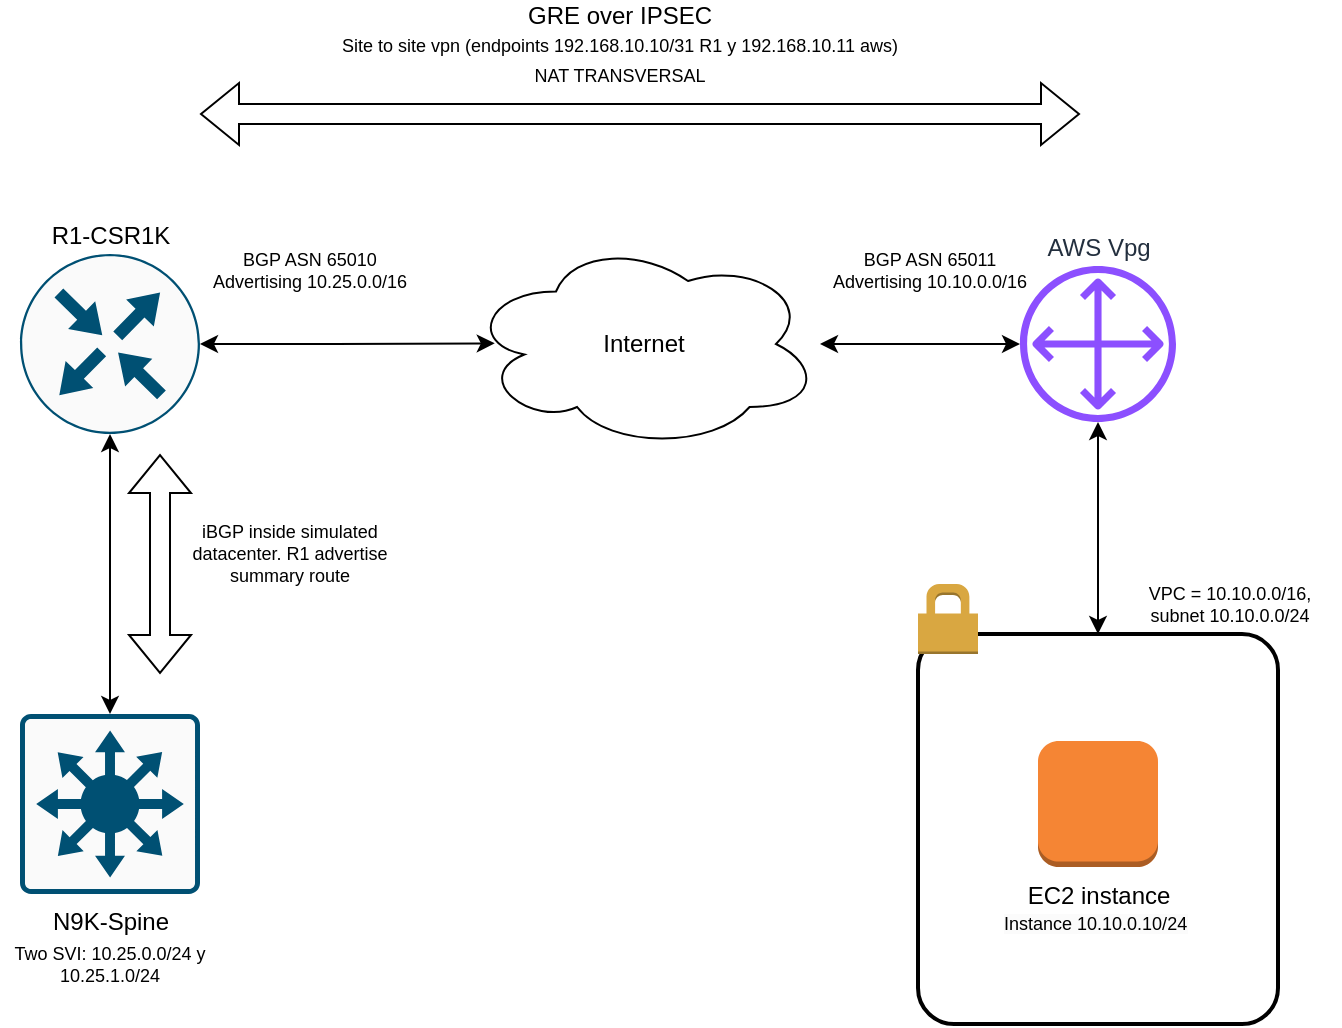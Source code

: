<mxfile version="24.7.17">
  <diagram name="Página-1" id="YoqC09BCO-IND4jvvCFV">
    <mxGraphModel dx="1185" dy="627" grid="1" gridSize="10" guides="1" tooltips="1" connect="1" arrows="1" fold="1" page="1" pageScale="1" pageWidth="827" pageHeight="1169" math="0" shadow="0">
      <root>
        <mxCell id="0" />
        <mxCell id="1" parent="0" />
        <mxCell id="mgsFQZzhEpvXSv_NFFzJ-1" value="N9K-Spine" style="sketch=0;points=[[0.015,0.015,0],[0.985,0.015,0],[0.985,0.985,0],[0.015,0.985,0],[0.25,0,0],[0.5,0,0],[0.75,0,0],[1,0.25,0],[1,0.5,0],[1,0.75,0],[0.75,1,0],[0.5,1,0],[0.25,1,0],[0,0.75,0],[0,0.5,0],[0,0.25,0]];verticalLabelPosition=bottom;html=1;verticalAlign=top;aspect=fixed;align=center;pointerEvents=1;shape=mxgraph.cisco19.rect;prIcon=l3_switch;fillColor=#FAFAFA;strokeColor=#005073;" vertex="1" parent="1">
          <mxGeometry x="190" y="540" width="90" height="90" as="geometry" />
        </mxCell>
        <mxCell id="mgsFQZzhEpvXSv_NFFzJ-2" value="R1-CSR1K" style="sketch=0;points=[[0.5,0,0],[1,0.5,0],[0.5,1,0],[0,0.5,0],[0.145,0.145,0],[0.856,0.145,0],[0.855,0.856,0],[0.145,0.855,0]];verticalLabelPosition=top;html=1;verticalAlign=bottom;aspect=fixed;align=center;pointerEvents=1;shape=mxgraph.cisco19.rect;prIcon=router;fillColor=#FAFAFA;strokeColor=#005073;labelPosition=center;" vertex="1" parent="1">
          <mxGeometry x="190" y="310" width="90" height="90" as="geometry" />
        </mxCell>
        <mxCell id="mgsFQZzhEpvXSv_NFFzJ-3" style="edgeStyle=orthogonalEdgeStyle;rounded=0;orthogonalLoop=1;jettySize=auto;html=1;entryX=0.5;entryY=0;entryDx=0;entryDy=0;entryPerimeter=0;startArrow=classic;startFill=1;" edge="1" parent="1" source="mgsFQZzhEpvXSv_NFFzJ-2" target="mgsFQZzhEpvXSv_NFFzJ-1">
          <mxGeometry relative="1" as="geometry" />
        </mxCell>
        <mxCell id="mgsFQZzhEpvXSv_NFFzJ-7" style="edgeStyle=orthogonalEdgeStyle;rounded=0;orthogonalLoop=1;jettySize=auto;html=1;startArrow=classic;startFill=1;" edge="1" parent="1" source="mgsFQZzhEpvXSv_NFFzJ-4" target="mgsFQZzhEpvXSv_NFFzJ-6">
          <mxGeometry relative="1" as="geometry" />
        </mxCell>
        <mxCell id="mgsFQZzhEpvXSv_NFFzJ-4" value="Internet" style="ellipse;shape=cloud;whiteSpace=wrap;html=1;" vertex="1" parent="1">
          <mxGeometry x="414" y="302.5" width="176" height="105" as="geometry" />
        </mxCell>
        <mxCell id="mgsFQZzhEpvXSv_NFFzJ-5" style="edgeStyle=orthogonalEdgeStyle;rounded=0;orthogonalLoop=1;jettySize=auto;html=1;entryX=0.076;entryY=0.497;entryDx=0;entryDy=0;entryPerimeter=0;startArrow=classic;startFill=1;" edge="1" parent="1" source="mgsFQZzhEpvXSv_NFFzJ-2" target="mgsFQZzhEpvXSv_NFFzJ-4">
          <mxGeometry relative="1" as="geometry" />
        </mxCell>
        <mxCell id="mgsFQZzhEpvXSv_NFFzJ-9" style="edgeStyle=orthogonalEdgeStyle;rounded=0;orthogonalLoop=1;jettySize=auto;html=1;entryX=0.5;entryY=0;entryDx=0;entryDy=0;startArrow=classic;startFill=1;" edge="1" parent="1" source="mgsFQZzhEpvXSv_NFFzJ-6" target="mgsFQZzhEpvXSv_NFFzJ-10">
          <mxGeometry relative="1" as="geometry">
            <mxPoint x="729" y="470" as="targetPoint" />
          </mxGeometry>
        </mxCell>
        <mxCell id="mgsFQZzhEpvXSv_NFFzJ-6" value="AWS Vpg" style="sketch=0;outlineConnect=0;fontColor=#232F3E;gradientColor=none;fillColor=#8C4FFF;strokeColor=none;dashed=0;verticalLabelPosition=top;verticalAlign=bottom;align=center;html=1;fontSize=12;fontStyle=0;aspect=fixed;pointerEvents=1;shape=mxgraph.aws4.customer_gateway;labelPosition=center;" vertex="1" parent="1">
          <mxGeometry x="690" y="316" width="78" height="78" as="geometry" />
        </mxCell>
        <mxCell id="mgsFQZzhEpvXSv_NFFzJ-8" value="EC2 instance" style="outlineConnect=0;dashed=0;verticalLabelPosition=bottom;verticalAlign=top;align=center;html=1;shape=mxgraph.aws3.instance;fillColor=#F58534;gradientColor=none;" vertex="1" parent="1">
          <mxGeometry x="699" y="553.5" width="60" height="63" as="geometry" />
        </mxCell>
        <mxCell id="mgsFQZzhEpvXSv_NFFzJ-10" value="" style="rounded=1;arcSize=10;dashed=0;fillColor=none;gradientColor=none;strokeWidth=2;" vertex="1" parent="1">
          <mxGeometry x="639" y="500" width="180" height="195" as="geometry" />
        </mxCell>
        <mxCell id="mgsFQZzhEpvXSv_NFFzJ-11" value="" style="dashed=0;html=1;shape=mxgraph.aws3.permissions;fillColor=#D9A741;gradientColor=none;dashed=0;" vertex="1" parent="1">
          <mxGeometry x="639" y="475" width="30" height="35" as="geometry" />
        </mxCell>
        <mxCell id="mgsFQZzhEpvXSv_NFFzJ-12" value="" style="shape=flexArrow;endArrow=classic;startArrow=classic;html=1;rounded=0;" edge="1" parent="1">
          <mxGeometry width="100" height="100" relative="1" as="geometry">
            <mxPoint x="280" y="240" as="sourcePoint" />
            <mxPoint x="720" y="240" as="targetPoint" />
          </mxGeometry>
        </mxCell>
        <mxCell id="mgsFQZzhEpvXSv_NFFzJ-13" value="GRE over IPSEC&lt;div&gt;&lt;font style=&quot;font-size: 9px;&quot;&gt;Site to site vpn (endpoints 192.168.10.10/31 R1 y 192.168.10.11 aws)&lt;/font&gt;&lt;/div&gt;&lt;div&gt;&lt;font style=&quot;font-size: 9px;&quot;&gt;NAT TRANSVERSAL&lt;/font&gt;&lt;/div&gt;" style="text;html=1;align=center;verticalAlign=middle;whiteSpace=wrap;rounded=0;" vertex="1" parent="1">
          <mxGeometry x="320" y="190" width="340" height="30" as="geometry" />
        </mxCell>
        <mxCell id="mgsFQZzhEpvXSv_NFFzJ-14" value="BGP ASN 65010 Advertising 10.25.0.0/16" style="text;html=1;align=center;verticalAlign=middle;whiteSpace=wrap;rounded=0;fontSize=9;" vertex="1" parent="1">
          <mxGeometry x="280" y="302.5" width="110" height="30" as="geometry" />
        </mxCell>
        <mxCell id="mgsFQZzhEpvXSv_NFFzJ-15" value="BGP ASN 65011 Advertising 10.10.0.0/16" style="text;html=1;align=center;verticalAlign=middle;whiteSpace=wrap;rounded=0;fontSize=9;" vertex="1" parent="1">
          <mxGeometry x="590" y="302.5" width="110" height="30" as="geometry" />
        </mxCell>
        <mxCell id="mgsFQZzhEpvXSv_NFFzJ-16" value="VPC = 10.10.0.0/16, subnet 10.10.0.0/24" style="text;html=1;align=center;verticalAlign=middle;whiteSpace=wrap;rounded=0;fontSize=9;" vertex="1" parent="1">
          <mxGeometry x="740" y="470" width="110" height="30" as="geometry" />
        </mxCell>
        <mxCell id="mgsFQZzhEpvXSv_NFFzJ-17" value="&lt;span style=&quot;color: rgb(0, 0, 0); font-family: Helvetica; font-size: 9px; font-style: normal; font-variant-ligatures: normal; font-variant-caps: normal; font-weight: 400; letter-spacing: normal; orphans: 2; text-align: center; text-indent: 0px; text-transform: none; widows: 2; word-spacing: 0px; -webkit-text-stroke-width: 0px; white-space: normal; background-color: rgb(251, 251, 251); text-decoration-thickness: initial; text-decoration-style: initial; text-decoration-color: initial; display: inline !important; float: none;&quot;&gt;Instance 10.10.0.10/24&lt;/span&gt;" style="text;whiteSpace=wrap;html=1;" vertex="1" parent="1">
          <mxGeometry x="680" y="630" width="131" height="20" as="geometry" />
        </mxCell>
        <mxCell id="mgsFQZzhEpvXSv_NFFzJ-18" value="Two SVI: 10.25.0.0/24 y 10.25.1.0/24" style="text;html=1;align=center;verticalAlign=middle;whiteSpace=wrap;rounded=0;fontSize=9;" vertex="1" parent="1">
          <mxGeometry x="180" y="650" width="110" height="30" as="geometry" />
        </mxCell>
        <mxCell id="mgsFQZzhEpvXSv_NFFzJ-21" value="" style="shape=flexArrow;endArrow=classic;startArrow=classic;html=1;rounded=0;" edge="1" parent="1">
          <mxGeometry width="100" height="100" relative="1" as="geometry">
            <mxPoint x="260" y="520" as="sourcePoint" />
            <mxPoint x="260" y="410" as="targetPoint" />
          </mxGeometry>
        </mxCell>
        <mxCell id="mgsFQZzhEpvXSv_NFFzJ-22" value="iBGP inside simulated datacenter. R1 advertise summary route" style="text;html=1;align=center;verticalAlign=middle;whiteSpace=wrap;rounded=0;fontSize=9;" vertex="1" parent="1">
          <mxGeometry x="270" y="445" width="110" height="30" as="geometry" />
        </mxCell>
      </root>
    </mxGraphModel>
  </diagram>
</mxfile>
